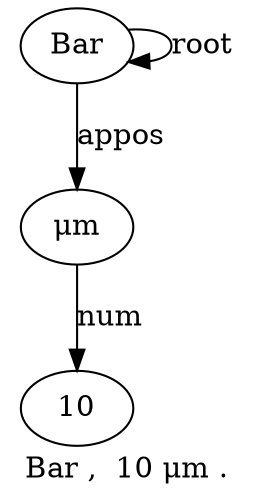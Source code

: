 digraph "Bar ,  10 μm ." {
label="Bar ,  10 μm .";
Bar1 [style=filled, fillcolor=white, label=Bar];
Bar1 -> Bar1  [label=root];
"μm4" [style=filled, fillcolor=white, label="μm"];
103 [style=filled, fillcolor=white, label=10];
"μm4" -> 103  [label=num];
Bar1 -> "μm4"  [label=appos];
}
